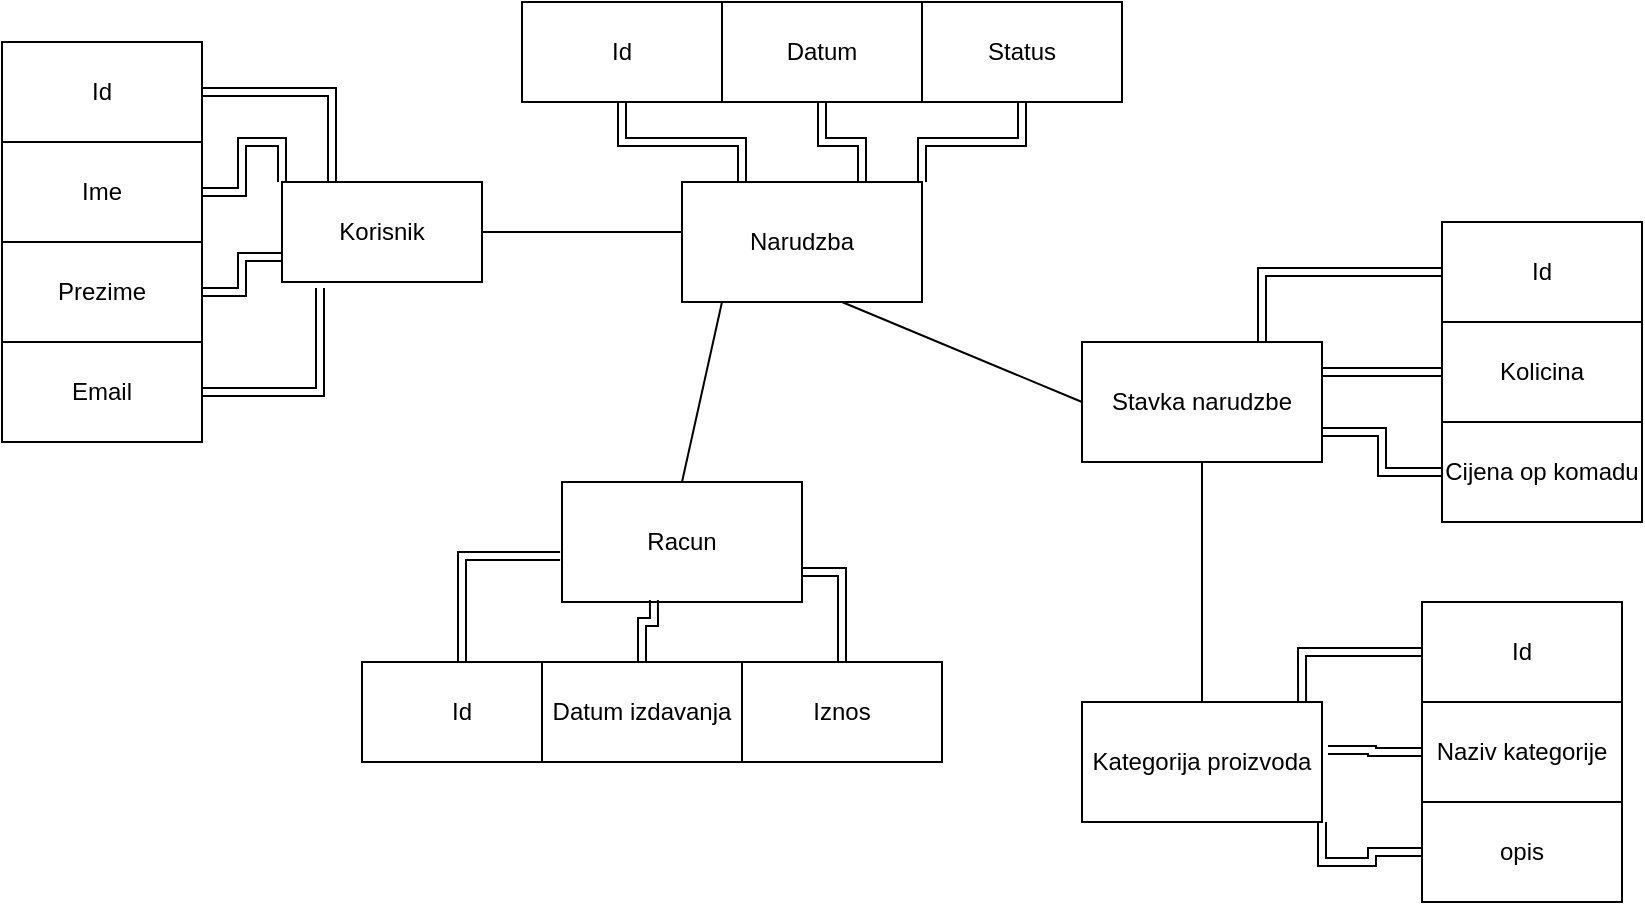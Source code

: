 <mxfile version="28.2.1">
  <diagram name="Page-1" id="f2c3ZBrtwbG61Y7bOaYs">
    <mxGraphModel dx="1426" dy="743" grid="1" gridSize="10" guides="1" tooltips="1" connect="1" arrows="1" fold="1" page="1" pageScale="1" pageWidth="850" pageHeight="1100" math="0" shadow="0">
      <root>
        <mxCell id="0" />
        <mxCell id="1" parent="0" />
        <mxCell id="pQYBjQgUdSPvOIWegEOu-32" value="Korisnik" style="rounded=0;whiteSpace=wrap;html=1;" vertex="1" parent="1">
          <mxGeometry x="240" y="150" width="100" height="50" as="geometry" />
        </mxCell>
        <mxCell id="pQYBjQgUdSPvOIWegEOu-35" value="Narudzba" style="rounded=0;whiteSpace=wrap;html=1;" vertex="1" parent="1">
          <mxGeometry x="440" y="150" width="120" height="60" as="geometry" />
        </mxCell>
        <mxCell id="pQYBjQgUdSPvOIWegEOu-36" value="Racun" style="rounded=0;whiteSpace=wrap;html=1;" vertex="1" parent="1">
          <mxGeometry x="380" y="300" width="120" height="60" as="geometry" />
        </mxCell>
        <mxCell id="pQYBjQgUdSPvOIWegEOu-93" style="edgeStyle=orthogonalEdgeStyle;shape=link;rounded=0;orthogonalLoop=1;jettySize=auto;html=1;entryX=0.25;entryY=0;entryDx=0;entryDy=0;" edge="1" parent="1" source="pQYBjQgUdSPvOIWegEOu-89" target="pQYBjQgUdSPvOIWegEOu-32">
          <mxGeometry relative="1" as="geometry" />
        </mxCell>
        <mxCell id="pQYBjQgUdSPvOIWegEOu-89" value="Id" style="rounded=0;whiteSpace=wrap;html=1;" vertex="1" parent="1">
          <mxGeometry x="100" y="80" width="100" height="50" as="geometry" />
        </mxCell>
        <mxCell id="pQYBjQgUdSPvOIWegEOu-94" style="edgeStyle=orthogonalEdgeStyle;shape=link;rounded=0;orthogonalLoop=1;jettySize=auto;html=1;entryX=0;entryY=0;entryDx=0;entryDy=0;" edge="1" parent="1" source="pQYBjQgUdSPvOIWegEOu-90" target="pQYBjQgUdSPvOIWegEOu-32">
          <mxGeometry relative="1" as="geometry" />
        </mxCell>
        <mxCell id="pQYBjQgUdSPvOIWegEOu-90" value="Ime" style="rounded=0;whiteSpace=wrap;html=1;" vertex="1" parent="1">
          <mxGeometry x="100" y="130" width="100" height="50" as="geometry" />
        </mxCell>
        <mxCell id="pQYBjQgUdSPvOIWegEOu-95" style="edgeStyle=orthogonalEdgeStyle;shape=link;rounded=0;orthogonalLoop=1;jettySize=auto;html=1;entryX=0;entryY=0.75;entryDx=0;entryDy=0;" edge="1" parent="1" source="pQYBjQgUdSPvOIWegEOu-91" target="pQYBjQgUdSPvOIWegEOu-32">
          <mxGeometry relative="1" as="geometry" />
        </mxCell>
        <mxCell id="pQYBjQgUdSPvOIWegEOu-91" value="Prezime" style="rounded=0;whiteSpace=wrap;html=1;" vertex="1" parent="1">
          <mxGeometry x="100" y="180" width="100" height="50" as="geometry" />
        </mxCell>
        <mxCell id="pQYBjQgUdSPvOIWegEOu-92" value="Email" style="rounded=0;whiteSpace=wrap;html=1;" vertex="1" parent="1">
          <mxGeometry x="100" y="230" width="100" height="50" as="geometry" />
        </mxCell>
        <mxCell id="pQYBjQgUdSPvOIWegEOu-96" style="edgeStyle=orthogonalEdgeStyle;shape=link;rounded=0;orthogonalLoop=1;jettySize=auto;html=1;entryX=0.19;entryY=1.06;entryDx=0;entryDy=0;entryPerimeter=0;" edge="1" parent="1" source="pQYBjQgUdSPvOIWegEOu-92" target="pQYBjQgUdSPvOIWegEOu-32">
          <mxGeometry relative="1" as="geometry" />
        </mxCell>
        <mxCell id="pQYBjQgUdSPvOIWegEOu-102" style="edgeStyle=orthogonalEdgeStyle;shape=link;rounded=0;orthogonalLoop=1;jettySize=auto;html=1;entryX=0.25;entryY=0;entryDx=0;entryDy=0;" edge="1" parent="1" source="pQYBjQgUdSPvOIWegEOu-97" target="pQYBjQgUdSPvOIWegEOu-35">
          <mxGeometry relative="1" as="geometry" />
        </mxCell>
        <mxCell id="pQYBjQgUdSPvOIWegEOu-97" value="Id" style="rounded=0;whiteSpace=wrap;html=1;" vertex="1" parent="1">
          <mxGeometry x="360" y="60" width="100" height="50" as="geometry" />
        </mxCell>
        <mxCell id="pQYBjQgUdSPvOIWegEOu-101" style="edgeStyle=orthogonalEdgeStyle;shape=link;rounded=0;orthogonalLoop=1;jettySize=auto;html=1;entryX=0.75;entryY=0;entryDx=0;entryDy=0;" edge="1" parent="1" source="pQYBjQgUdSPvOIWegEOu-98" target="pQYBjQgUdSPvOIWegEOu-35">
          <mxGeometry relative="1" as="geometry" />
        </mxCell>
        <mxCell id="pQYBjQgUdSPvOIWegEOu-98" value="Datum" style="rounded=0;whiteSpace=wrap;html=1;" vertex="1" parent="1">
          <mxGeometry x="460" y="60" width="100" height="50" as="geometry" />
        </mxCell>
        <mxCell id="pQYBjQgUdSPvOIWegEOu-103" style="edgeStyle=orthogonalEdgeStyle;shape=link;rounded=0;orthogonalLoop=1;jettySize=auto;html=1;entryX=1;entryY=0;entryDx=0;entryDy=0;" edge="1" parent="1" source="pQYBjQgUdSPvOIWegEOu-99" target="pQYBjQgUdSPvOIWegEOu-35">
          <mxGeometry relative="1" as="geometry" />
        </mxCell>
        <mxCell id="pQYBjQgUdSPvOIWegEOu-99" value="Status" style="rounded=0;whiteSpace=wrap;html=1;" vertex="1" parent="1">
          <mxGeometry x="560" y="60" width="100" height="50" as="geometry" />
        </mxCell>
        <mxCell id="pQYBjQgUdSPvOIWegEOu-104" value="" style="endArrow=none;html=1;rounded=0;exitX=1;exitY=0.5;exitDx=0;exitDy=0;" edge="1" parent="1" source="pQYBjQgUdSPvOIWegEOu-32">
          <mxGeometry width="50" height="50" relative="1" as="geometry">
            <mxPoint x="520" y="230" as="sourcePoint" />
            <mxPoint x="440" y="175" as="targetPoint" />
          </mxGeometry>
        </mxCell>
        <mxCell id="pQYBjQgUdSPvOIWegEOu-106" value="Stavka narudzbe" style="rounded=0;whiteSpace=wrap;html=1;" vertex="1" parent="1">
          <mxGeometry x="640" y="230" width="120" height="60" as="geometry" />
        </mxCell>
        <mxCell id="pQYBjQgUdSPvOIWegEOu-110" style="edgeStyle=orthogonalEdgeStyle;shape=link;rounded=0;orthogonalLoop=1;jettySize=auto;html=1;entryX=0.75;entryY=0;entryDx=0;entryDy=0;" edge="1" parent="1" source="pQYBjQgUdSPvOIWegEOu-107" target="pQYBjQgUdSPvOIWegEOu-106">
          <mxGeometry relative="1" as="geometry" />
        </mxCell>
        <mxCell id="pQYBjQgUdSPvOIWegEOu-107" value="Id" style="rounded=0;whiteSpace=wrap;html=1;" vertex="1" parent="1">
          <mxGeometry x="820" y="170" width="100" height="50" as="geometry" />
        </mxCell>
        <mxCell id="pQYBjQgUdSPvOIWegEOu-111" style="edgeStyle=orthogonalEdgeStyle;shape=link;rounded=0;orthogonalLoop=1;jettySize=auto;html=1;entryX=1;entryY=0.25;entryDx=0;entryDy=0;" edge="1" parent="1" source="pQYBjQgUdSPvOIWegEOu-108" target="pQYBjQgUdSPvOIWegEOu-106">
          <mxGeometry relative="1" as="geometry" />
        </mxCell>
        <mxCell id="pQYBjQgUdSPvOIWegEOu-108" value="Kolicina" style="rounded=0;whiteSpace=wrap;html=1;" vertex="1" parent="1">
          <mxGeometry x="820" y="220" width="100" height="50" as="geometry" />
        </mxCell>
        <mxCell id="pQYBjQgUdSPvOIWegEOu-112" style="edgeStyle=orthogonalEdgeStyle;shape=link;rounded=0;orthogonalLoop=1;jettySize=auto;html=1;entryX=1;entryY=0.75;entryDx=0;entryDy=0;" edge="1" parent="1" source="pQYBjQgUdSPvOIWegEOu-109" target="pQYBjQgUdSPvOIWegEOu-106">
          <mxGeometry relative="1" as="geometry" />
        </mxCell>
        <mxCell id="pQYBjQgUdSPvOIWegEOu-109" value="Cijena op komadu" style="rounded=0;whiteSpace=wrap;html=1;" vertex="1" parent="1">
          <mxGeometry x="820" y="270" width="100" height="50" as="geometry" />
        </mxCell>
        <mxCell id="pQYBjQgUdSPvOIWegEOu-113" value="" style="endArrow=none;html=1;rounded=0;entryX=0;entryY=0.5;entryDx=0;entryDy=0;exitX=0.75;exitY=1;exitDx=0;exitDy=0;" edge="1" parent="1" target="pQYBjQgUdSPvOIWegEOu-106">
          <mxGeometry width="50" height="50" relative="1" as="geometry">
            <mxPoint x="520" y="210" as="sourcePoint" />
            <mxPoint x="640" y="280" as="targetPoint" />
          </mxGeometry>
        </mxCell>
        <mxCell id="pQYBjQgUdSPvOIWegEOu-114" value="Kategorija proizvoda" style="rounded=0;whiteSpace=wrap;html=1;" vertex="1" parent="1">
          <mxGeometry x="640" y="410" width="120" height="60" as="geometry" />
        </mxCell>
        <mxCell id="pQYBjQgUdSPvOIWegEOu-115" value="Id" style="rounded=0;whiteSpace=wrap;html=1;" vertex="1" parent="1">
          <mxGeometry x="810" y="360" width="100" height="50" as="geometry" />
        </mxCell>
        <mxCell id="pQYBjQgUdSPvOIWegEOu-116" value="Naziv kategorije" style="rounded=0;whiteSpace=wrap;html=1;" vertex="1" parent="1">
          <mxGeometry x="810" y="410" width="100" height="50" as="geometry" />
        </mxCell>
        <mxCell id="pQYBjQgUdSPvOIWegEOu-118" style="edgeStyle=orthogonalEdgeStyle;shape=link;rounded=0;orthogonalLoop=1;jettySize=auto;html=1;entryX=1;entryY=1;entryDx=0;entryDy=0;" edge="1" parent="1" source="pQYBjQgUdSPvOIWegEOu-117" target="pQYBjQgUdSPvOIWegEOu-114">
          <mxGeometry relative="1" as="geometry" />
        </mxCell>
        <mxCell id="pQYBjQgUdSPvOIWegEOu-117" value="opis" style="rounded=0;whiteSpace=wrap;html=1;" vertex="1" parent="1">
          <mxGeometry x="810" y="460" width="100" height="50" as="geometry" />
        </mxCell>
        <mxCell id="pQYBjQgUdSPvOIWegEOu-119" style="edgeStyle=orthogonalEdgeStyle;shape=link;rounded=0;orthogonalLoop=1;jettySize=auto;html=1;entryX=1.025;entryY=0.4;entryDx=0;entryDy=0;entryPerimeter=0;" edge="1" parent="1" source="pQYBjQgUdSPvOIWegEOu-116" target="pQYBjQgUdSPvOIWegEOu-114">
          <mxGeometry relative="1" as="geometry" />
        </mxCell>
        <mxCell id="pQYBjQgUdSPvOIWegEOu-120" style="edgeStyle=orthogonalEdgeStyle;shape=link;rounded=0;orthogonalLoop=1;jettySize=auto;html=1;entryX=0.917;entryY=0;entryDx=0;entryDy=0;entryPerimeter=0;" edge="1" parent="1" source="pQYBjQgUdSPvOIWegEOu-115" target="pQYBjQgUdSPvOIWegEOu-114">
          <mxGeometry relative="1" as="geometry" />
        </mxCell>
        <mxCell id="pQYBjQgUdSPvOIWegEOu-121" value="" style="endArrow=none;html=1;rounded=0;entryX=0.5;entryY=0;entryDx=0;entryDy=0;exitX=0.5;exitY=1;exitDx=0;exitDy=0;" edge="1" parent="1" source="pQYBjQgUdSPvOIWegEOu-106" target="pQYBjQgUdSPvOIWegEOu-114">
          <mxGeometry width="50" height="50" relative="1" as="geometry">
            <mxPoint x="510" y="370" as="sourcePoint" />
            <mxPoint x="630" y="420" as="targetPoint" />
          </mxGeometry>
        </mxCell>
        <mxCell id="pQYBjQgUdSPvOIWegEOu-122" value="Id" style="rounded=0;whiteSpace=wrap;html=1;" vertex="1" parent="1">
          <mxGeometry x="280" y="390" width="100" height="50" as="geometry" />
        </mxCell>
        <mxCell id="pQYBjQgUdSPvOIWegEOu-123" value="Datum izdavanja" style="rounded=0;whiteSpace=wrap;html=1;" vertex="1" parent="1">
          <mxGeometry x="370" y="390" width="100" height="50" as="geometry" />
        </mxCell>
        <mxCell id="pQYBjQgUdSPvOIWegEOu-128" style="edgeStyle=orthogonalEdgeStyle;shape=link;rounded=0;orthogonalLoop=1;jettySize=auto;html=1;entryX=1;entryY=0.75;entryDx=0;entryDy=0;" edge="1" parent="1" source="pQYBjQgUdSPvOIWegEOu-124" target="pQYBjQgUdSPvOIWegEOu-36">
          <mxGeometry relative="1" as="geometry" />
        </mxCell>
        <mxCell id="pQYBjQgUdSPvOIWegEOu-124" value="Iznos" style="rounded=0;whiteSpace=wrap;html=1;" vertex="1" parent="1">
          <mxGeometry x="470" y="390" width="100" height="50" as="geometry" />
        </mxCell>
        <mxCell id="pQYBjQgUdSPvOIWegEOu-125" value="" style="endArrow=none;html=1;rounded=0;entryX=0.5;entryY=0;entryDx=0;entryDy=0;exitX=0.75;exitY=1;exitDx=0;exitDy=0;" edge="1" parent="1" target="pQYBjQgUdSPvOIWegEOu-36">
          <mxGeometry width="50" height="50" relative="1" as="geometry">
            <mxPoint x="460" y="210" as="sourcePoint" />
            <mxPoint x="580" y="260" as="targetPoint" />
          </mxGeometry>
        </mxCell>
        <mxCell id="pQYBjQgUdSPvOIWegEOu-126" style="edgeStyle=orthogonalEdgeStyle;shape=link;rounded=0;orthogonalLoop=1;jettySize=auto;html=1;entryX=-0.008;entryY=0.617;entryDx=0;entryDy=0;entryPerimeter=0;" edge="1" parent="1" source="pQYBjQgUdSPvOIWegEOu-122" target="pQYBjQgUdSPvOIWegEOu-36">
          <mxGeometry relative="1" as="geometry" />
        </mxCell>
        <mxCell id="pQYBjQgUdSPvOIWegEOu-127" style="edgeStyle=orthogonalEdgeStyle;shape=link;rounded=0;orthogonalLoop=1;jettySize=auto;html=1;entryX=0.383;entryY=0.983;entryDx=0;entryDy=0;entryPerimeter=0;" edge="1" parent="1" source="pQYBjQgUdSPvOIWegEOu-123" target="pQYBjQgUdSPvOIWegEOu-36">
          <mxGeometry relative="1" as="geometry" />
        </mxCell>
      </root>
    </mxGraphModel>
  </diagram>
</mxfile>
